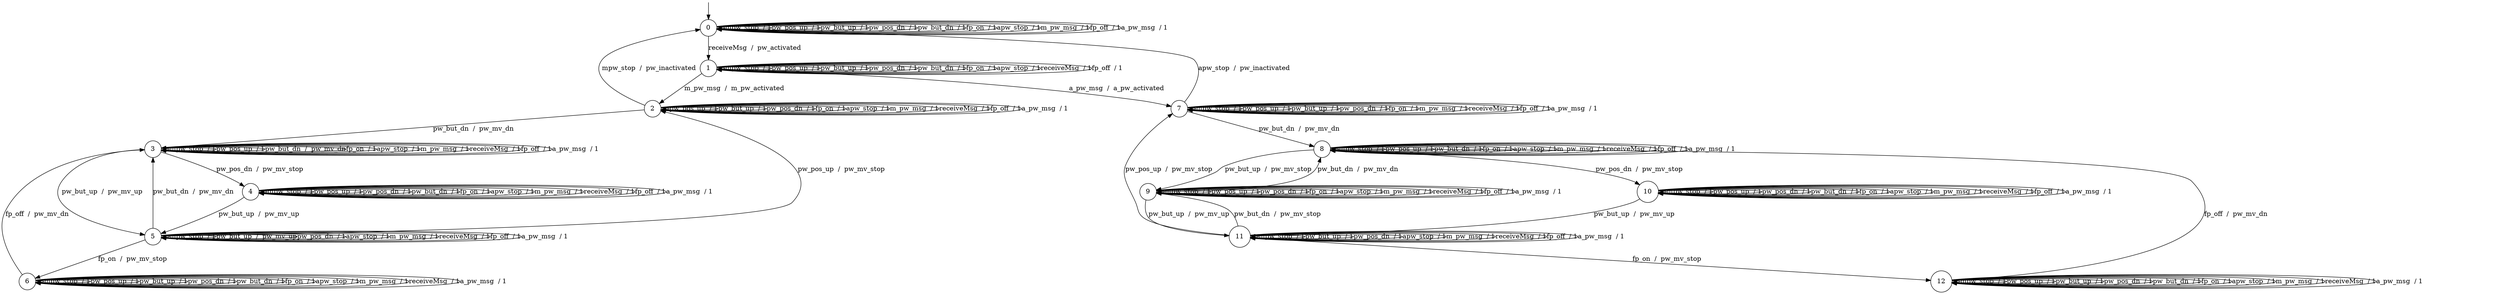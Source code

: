 digraph g {

	s0 [shape="circle" label="0"];
	s1 [shape="circle" label="1"];
	s2 [shape="circle" label="2"];
	s3 [shape="circle" label="3"];
	s4 [shape="circle" label="4"];
	s5 [shape="circle" label="5"];
	s6 [shape="circle" label="6"];
	s7 [shape="circle" label="7"];
	s8 [shape="circle" label="8"];
	s9 [shape="circle" label="9"];
	s10 [shape="circle" label="10"];
	s11 [shape="circle" label="11"];
	s12 [shape="circle" label="12"];
	s0 -> s0 [label="mpw_stop  / 1"];
	s0 -> s0 [label="pw_pos_up  / 1"];
	s0 -> s0 [label="pw_but_up  / 1"];
	s0 -> s0 [label="pw_pos_dn  / 1"];
	s0 -> s0 [label="pw_but_dn  / 1"];
	s0 -> s0 [label="fp_on  / 1"];
	s0 -> s0 [label="apw_stop  / 1"];
	s0 -> s0 [label="m_pw_msg  / 1"];
	s0 -> s1 [label="receiveMsg  /  pw_activated"];
	s0 -> s0 [label="fp_off  / 1"];
	s0 -> s0 [label="a_pw_msg  / 1"];
	s1 -> s1 [label="mpw_stop  / 1"];
	s1 -> s1 [label="pw_pos_up  / 1"];
	s1 -> s1 [label="pw_but_up  / 1"];
	s1 -> s1 [label="pw_pos_dn  / 1"];
	s1 -> s1 [label="pw_but_dn  / 1"];
	s1 -> s1 [label="fp_on  / 1"];
	s1 -> s1 [label="apw_stop  / 1"];
	s1 -> s2 [label="m_pw_msg  /  m_pw_activated"];
	s1 -> s1 [label="receiveMsg  / 1"];
	s1 -> s1 [label="fp_off  / 1"];
	s1 -> s7 [label="a_pw_msg  /  a_pw_activated"];
	s2 -> s0 [label="mpw_stop  /  pw_inactivated"];
	s2 -> s2 [label="pw_pos_up  / 1"];
	s2 -> s2 [label="pw_but_up  / 1"];
	s2 -> s2 [label="pw_pos_dn  / 1"];
	s2 -> s3 [label="pw_but_dn  /  pw_mv_dn"];
	s2 -> s2 [label="fp_on  / 1"];
	s2 -> s2 [label="apw_stop  / 1"];
	s2 -> s2 [label="m_pw_msg  / 1"];
	s2 -> s2 [label="receiveMsg  / 1"];
	s2 -> s2 [label="fp_off  / 1"];
	s2 -> s2 [label="a_pw_msg  / 1"];
	s3 -> s3 [label="mpw_stop  / 1"];
	s3 -> s3 [label="pw_pos_up  / 1"];
	s3 -> s5 [label="pw_but_up  /  pw_mv_up"];
	s3 -> s4 [label="pw_pos_dn  /  pw_mv_stop"];
	s3 -> s3 [label="pw_but_dn  /  pw_mv_dn"];
	s3 -> s3 [label="fp_on  / 1"];
	s3 -> s3 [label="apw_stop  / 1"];
	s3 -> s3 [label="m_pw_msg  / 1"];
	s3 -> s3 [label="receiveMsg  / 1"];
	s3 -> s3 [label="fp_off  / 1"];
	s3 -> s3 [label="a_pw_msg  / 1"];
	s4 -> s4 [label="mpw_stop  / 1"];
	s4 -> s4 [label="pw_pos_up  / 1"];
	s4 -> s5 [label="pw_but_up  /  pw_mv_up"];
	s4 -> s4 [label="pw_pos_dn  / 1"];
	s4 -> s4 [label="pw_but_dn  / 1"];
	s4 -> s4 [label="fp_on  / 1"];
	s4 -> s4 [label="apw_stop  / 1"];
	s4 -> s4 [label="m_pw_msg  / 1"];
	s4 -> s4 [label="receiveMsg  / 1"];
	s4 -> s4 [label="fp_off  / 1"];
	s4 -> s4 [label="a_pw_msg  / 1"];
	s5 -> s5 [label="mpw_stop  / 1"];
	s5 -> s2 [label="pw_pos_up  /  pw_mv_stop"];
	s5 -> s5 [label="pw_but_up  /  pw_mv_up"];
	s5 -> s5 [label="pw_pos_dn  / 1"];
	s5 -> s3 [label="pw_but_dn  /  pw_mv_dn"];
	s5 -> s6 [label="fp_on  /  pw_mv_stop"];
	s5 -> s5 [label="apw_stop  / 1"];
	s5 -> s5 [label="m_pw_msg  / 1"];
	s5 -> s5 [label="receiveMsg  / 1"];
	s5 -> s5 [label="fp_off  / 1"];
	s5 -> s5 [label="a_pw_msg  / 1"];
	s6 -> s6 [label="mpw_stop  / 1"];
	s6 -> s6 [label="pw_pos_up  / 1"];
	s6 -> s6 [label="pw_but_up  / 1"];
	s6 -> s6 [label="pw_pos_dn  / 1"];
	s6 -> s6 [label="pw_but_dn  / 1"];
	s6 -> s6 [label="fp_on  / 1"];
	s6 -> s6 [label="apw_stop  / 1"];
	s6 -> s6 [label="m_pw_msg  / 1"];
	s6 -> s6 [label="receiveMsg  / 1"];
	s6 -> s3 [label="fp_off  /  pw_mv_dn"];
	s6 -> s6 [label="a_pw_msg  / 1"];
	s7 -> s7 [label="mpw_stop  / 1"];
	s7 -> s7 [label="pw_pos_up  / 1"];
	s7 -> s7 [label="pw_but_up  / 1"];
	s7 -> s7 [label="pw_pos_dn  / 1"];
	s7 -> s8 [label="pw_but_dn  /  pw_mv_dn"];
	s7 -> s7 [label="fp_on  / 1"];
	s7 -> s0 [label="apw_stop  /  pw_inactivated"];
	s7 -> s7 [label="m_pw_msg  / 1"];
	s7 -> s7 [label="receiveMsg  / 1"];
	s7 -> s7 [label="fp_off  / 1"];
	s7 -> s7 [label="a_pw_msg  / 1"];
	s8 -> s8 [label="mpw_stop  / 1"];
	s8 -> s8 [label="pw_pos_up  / 1"];
	s8 -> s9 [label="pw_but_up  /  pw_mv_stop"];
	s8 -> s10 [label="pw_pos_dn  /  pw_mv_stop"];
	s8 -> s8 [label="pw_but_dn  / 1"];
	s8 -> s8 [label="fp_on  / 1"];
	s8 -> s8 [label="apw_stop  / 1"];
	s8 -> s8 [label="m_pw_msg  / 1"];
	s8 -> s8 [label="receiveMsg  / 1"];
	s8 -> s8 [label="fp_off  / 1"];
	s8 -> s8 [label="a_pw_msg  / 1"];
	s9 -> s9 [label="mpw_stop  / 1"];
	s9 -> s9 [label="pw_pos_up  / 1"];
	s9 -> s11 [label="pw_but_up  /  pw_mv_up"];
	s9 -> s9 [label="pw_pos_dn  / 1"];
	s9 -> s8 [label="pw_but_dn  /  pw_mv_dn"];
	s9 -> s9 [label="fp_on  / 1"];
	s9 -> s9 [label="apw_stop  / 1"];
	s9 -> s9 [label="m_pw_msg  / 1"];
	s9 -> s9 [label="receiveMsg  / 1"];
	s9 -> s9 [label="fp_off  / 1"];
	s9 -> s9 [label="a_pw_msg  / 1"];
	s10 -> s10 [label="mpw_stop  / 1"];
	s10 -> s10 [label="pw_pos_up  / 1"];
	s10 -> s11 [label="pw_but_up  /  pw_mv_up"];
	s10 -> s10 [label="pw_pos_dn  / 1"];
	s10 -> s10 [label="pw_but_dn  / 1"];
	s10 -> s10 [label="fp_on  / 1"];
	s10 -> s10 [label="apw_stop  / 1"];
	s10 -> s10 [label="m_pw_msg  / 1"];
	s10 -> s10 [label="receiveMsg  / 1"];
	s10 -> s10 [label="fp_off  / 1"];
	s10 -> s10 [label="a_pw_msg  / 1"];
	s11 -> s11 [label="mpw_stop  / 1"];
	s11 -> s7 [label="pw_pos_up  /  pw_mv_stop"];
	s11 -> s11 [label="pw_but_up  / 1"];
	s11 -> s11 [label="pw_pos_dn  / 1"];
	s11 -> s9 [label="pw_but_dn  /  pw_mv_stop"];
	s11 -> s12 [label="fp_on  /  pw_mv_stop"];
	s11 -> s11 [label="apw_stop  / 1"];
	s11 -> s11 [label="m_pw_msg  / 1"];
	s11 -> s11 [label="receiveMsg  / 1"];
	s11 -> s11 [label="fp_off  / 1"];
	s11 -> s11 [label="a_pw_msg  / 1"];
	s12 -> s12 [label="mpw_stop  / 1"];
	s12 -> s12 [label="pw_pos_up  / 1"];
	s12 -> s12 [label="pw_but_up  / 1"];
	s12 -> s12 [label="pw_pos_dn  / 1"];
	s12 -> s12 [label="pw_but_dn  / 1"];
	s12 -> s12 [label="fp_on  / 1"];
	s12 -> s12 [label="apw_stop  / 1"];
	s12 -> s12 [label="m_pw_msg  / 1"];
	s12 -> s12 [label="receiveMsg  / 1"];
	s12 -> s8 [label="fp_off  /  pw_mv_dn"];
	s12 -> s12 [label="a_pw_msg  / 1"];

__start0 [label="" shape="none" width="0" height="0"];
__start0 -> s0;

}
